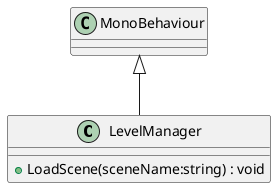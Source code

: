 @startuml
class LevelManager {
    + LoadScene(sceneName:string) : void
}
MonoBehaviour <|-- LevelManager
@enduml
